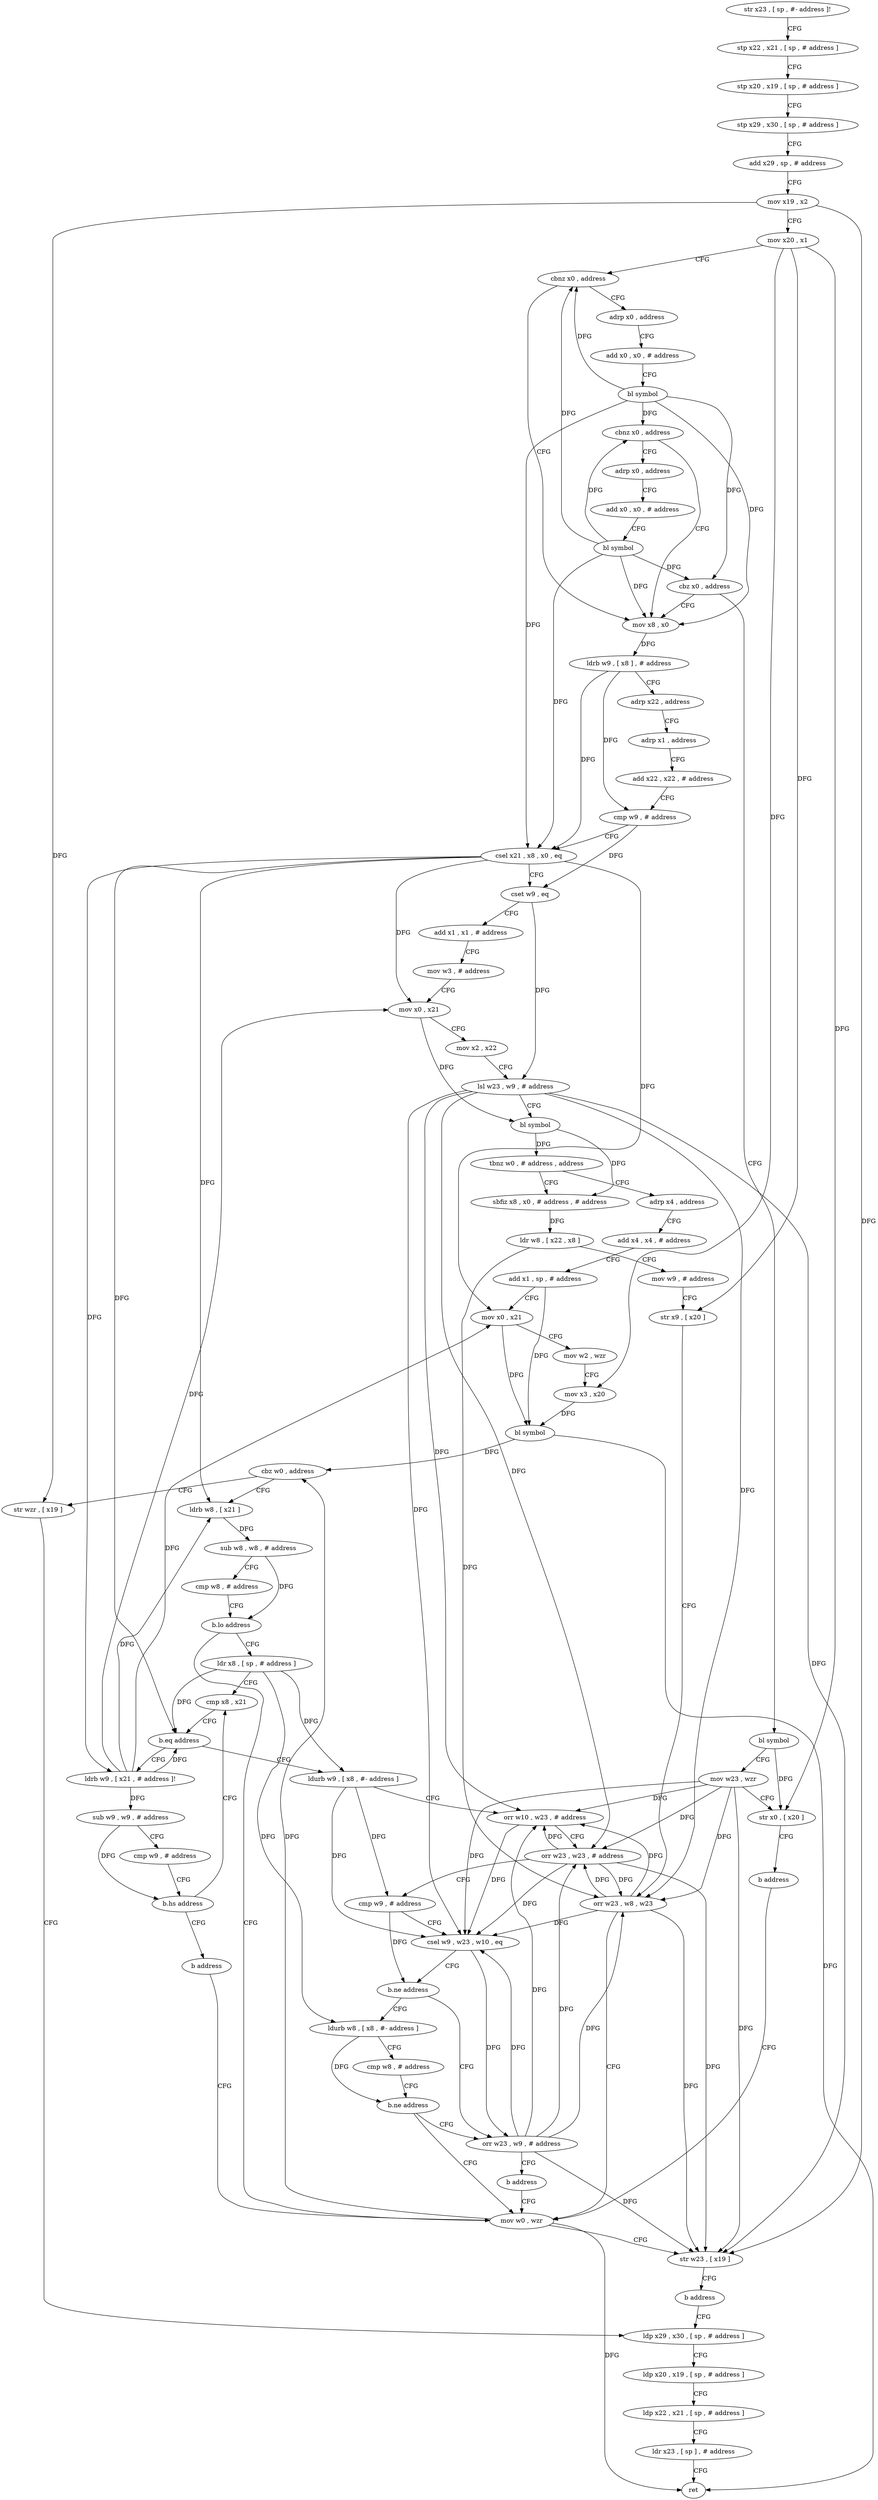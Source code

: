 digraph "func" {
"4271176" [label = "str x23 , [ sp , #- address ]!" ]
"4271180" [label = "stp x22 , x21 , [ sp , # address ]" ]
"4271184" [label = "stp x20 , x19 , [ sp , # address ]" ]
"4271188" [label = "stp x29 , x30 , [ sp , # address ]" ]
"4271192" [label = "add x29 , sp , # address" ]
"4271196" [label = "mov x19 , x2" ]
"4271200" [label = "mov x20 , x1" ]
"4271204" [label = "cbnz x0 , address" ]
"4271240" [label = "mov x8 , x0" ]
"4271208" [label = "adrp x0 , address" ]
"4271244" [label = "ldrb w9 , [ x8 ] , # address" ]
"4271248" [label = "adrp x22 , address" ]
"4271252" [label = "adrp x1 , address" ]
"4271256" [label = "add x22 , x22 , # address" ]
"4271260" [label = "cmp w9 , # address" ]
"4271264" [label = "csel x21 , x8 , x0 , eq" ]
"4271268" [label = "cset w9 , eq" ]
"4271272" [label = "add x1 , x1 , # address" ]
"4271276" [label = "mov w3 , # address" ]
"4271280" [label = "mov x0 , x21" ]
"4271284" [label = "mov x2 , x22" ]
"4271288" [label = "lsl w23 , w9 , # address" ]
"4271292" [label = "bl symbol" ]
"4271296" [label = "tbnz w0 , # address , address" ]
"4271332" [label = "adrp x4 , address" ]
"4271300" [label = "sbfiz x8 , x0 , # address , # address" ]
"4271212" [label = "add x0 , x0 , # address" ]
"4271216" [label = "bl symbol" ]
"4271220" [label = "cbnz x0 , address" ]
"4271224" [label = "adrp x0 , address" ]
"4271336" [label = "add x4 , x4 , # address" ]
"4271340" [label = "add x1 , sp , # address" ]
"4271344" [label = "mov x0 , x21" ]
"4271348" [label = "mov w2 , wzr" ]
"4271352" [label = "mov x3 , x20" ]
"4271356" [label = "bl symbol" ]
"4271360" [label = "cbz w0 , address" ]
"4271388" [label = "ldrb w8 , [ x21 ]" ]
"4271364" [label = "str wzr , [ x19 ]" ]
"4271304" [label = "ldr w8 , [ x22 , x8 ]" ]
"4271308" [label = "mov w9 , # address" ]
"4271312" [label = "str x9 , [ x20 ]" ]
"4271316" [label = "orr w23 , w8 , w23" ]
"4271320" [label = "mov w0 , wzr" ]
"4271228" [label = "add x0 , x0 , # address" ]
"4271232" [label = "bl symbol" ]
"4271236" [label = "cbz x0 , address" ]
"4271436" [label = "bl symbol" ]
"4271392" [label = "sub w8 , w8 , # address" ]
"4271396" [label = "cmp w8 , # address" ]
"4271400" [label = "b.lo address" ]
"4271404" [label = "ldr x8 , [ sp , # address ]" ]
"4271368" [label = "ldp x29 , x30 , [ sp , # address ]" ]
"4271372" [label = "ldp x20 , x19 , [ sp , # address ]" ]
"4271376" [label = "ldp x22 , x21 , [ sp , # address ]" ]
"4271380" [label = "ldr x23 , [ sp ] , # address" ]
"4271384" [label = "ret" ]
"4271440" [label = "mov w23 , wzr" ]
"4271444" [label = "str x0 , [ x20 ]" ]
"4271448" [label = "b address" ]
"4271324" [label = "str w23 , [ x19 ]" ]
"4271328" [label = "b address" ]
"4271408" [label = "cmp x8 , x21" ]
"4271452" [label = "ldurb w9 , [ x8 , #- address ]" ]
"4271456" [label = "orr w10 , w23 , # address" ]
"4271460" [label = "orr w23 , w23 , # address" ]
"4271464" [label = "cmp w9 , # address" ]
"4271468" [label = "csel w9 , w23 , w10 , eq" ]
"4271472" [label = "b.ne address" ]
"4271488" [label = "orr w23 , w9 , # address" ]
"4271476" [label = "ldurb w8 , [ x8 , #- address ]" ]
"4271416" [label = "ldrb w9 , [ x21 , # address ]!" ]
"4271420" [label = "sub w9 , w9 , # address" ]
"4271424" [label = "cmp w9 , # address" ]
"4271428" [label = "b.hs address" ]
"4271432" [label = "b address" ]
"4271492" [label = "b address" ]
"4271480" [label = "cmp w8 , # address" ]
"4271484" [label = "b.ne address" ]
"4271412" [label = "b.eq address" ]
"4271176" -> "4271180" [ label = "CFG" ]
"4271180" -> "4271184" [ label = "CFG" ]
"4271184" -> "4271188" [ label = "CFG" ]
"4271188" -> "4271192" [ label = "CFG" ]
"4271192" -> "4271196" [ label = "CFG" ]
"4271196" -> "4271200" [ label = "CFG" ]
"4271196" -> "4271324" [ label = "DFG" ]
"4271196" -> "4271364" [ label = "DFG" ]
"4271200" -> "4271204" [ label = "CFG" ]
"4271200" -> "4271444" [ label = "DFG" ]
"4271200" -> "4271352" [ label = "DFG" ]
"4271200" -> "4271312" [ label = "DFG" ]
"4271204" -> "4271240" [ label = "CFG" ]
"4271204" -> "4271208" [ label = "CFG" ]
"4271240" -> "4271244" [ label = "DFG" ]
"4271208" -> "4271212" [ label = "CFG" ]
"4271244" -> "4271248" [ label = "CFG" ]
"4271244" -> "4271260" [ label = "DFG" ]
"4271244" -> "4271264" [ label = "DFG" ]
"4271248" -> "4271252" [ label = "CFG" ]
"4271252" -> "4271256" [ label = "CFG" ]
"4271256" -> "4271260" [ label = "CFG" ]
"4271260" -> "4271264" [ label = "CFG" ]
"4271260" -> "4271268" [ label = "DFG" ]
"4271264" -> "4271268" [ label = "CFG" ]
"4271264" -> "4271280" [ label = "DFG" ]
"4271264" -> "4271344" [ label = "DFG" ]
"4271264" -> "4271388" [ label = "DFG" ]
"4271264" -> "4271412" [ label = "DFG" ]
"4271264" -> "4271416" [ label = "DFG" ]
"4271268" -> "4271272" [ label = "CFG" ]
"4271268" -> "4271288" [ label = "DFG" ]
"4271272" -> "4271276" [ label = "CFG" ]
"4271276" -> "4271280" [ label = "CFG" ]
"4271280" -> "4271284" [ label = "CFG" ]
"4271280" -> "4271292" [ label = "DFG" ]
"4271284" -> "4271288" [ label = "CFG" ]
"4271288" -> "4271292" [ label = "CFG" ]
"4271288" -> "4271324" [ label = "DFG" ]
"4271288" -> "4271316" [ label = "DFG" ]
"4271288" -> "4271456" [ label = "DFG" ]
"4271288" -> "4271460" [ label = "DFG" ]
"4271288" -> "4271468" [ label = "DFG" ]
"4271292" -> "4271296" [ label = "DFG" ]
"4271292" -> "4271300" [ label = "DFG" ]
"4271296" -> "4271332" [ label = "CFG" ]
"4271296" -> "4271300" [ label = "CFG" ]
"4271332" -> "4271336" [ label = "CFG" ]
"4271300" -> "4271304" [ label = "DFG" ]
"4271212" -> "4271216" [ label = "CFG" ]
"4271216" -> "4271220" [ label = "DFG" ]
"4271216" -> "4271204" [ label = "DFG" ]
"4271216" -> "4271240" [ label = "DFG" ]
"4271216" -> "4271264" [ label = "DFG" ]
"4271216" -> "4271236" [ label = "DFG" ]
"4271220" -> "4271240" [ label = "CFG" ]
"4271220" -> "4271224" [ label = "CFG" ]
"4271224" -> "4271228" [ label = "CFG" ]
"4271336" -> "4271340" [ label = "CFG" ]
"4271340" -> "4271344" [ label = "CFG" ]
"4271340" -> "4271356" [ label = "DFG" ]
"4271344" -> "4271348" [ label = "CFG" ]
"4271344" -> "4271356" [ label = "DFG" ]
"4271348" -> "4271352" [ label = "CFG" ]
"4271352" -> "4271356" [ label = "DFG" ]
"4271356" -> "4271360" [ label = "DFG" ]
"4271356" -> "4271384" [ label = "DFG" ]
"4271360" -> "4271388" [ label = "CFG" ]
"4271360" -> "4271364" [ label = "CFG" ]
"4271388" -> "4271392" [ label = "DFG" ]
"4271364" -> "4271368" [ label = "CFG" ]
"4271304" -> "4271308" [ label = "CFG" ]
"4271304" -> "4271316" [ label = "DFG" ]
"4271308" -> "4271312" [ label = "CFG" ]
"4271312" -> "4271316" [ label = "CFG" ]
"4271316" -> "4271320" [ label = "CFG" ]
"4271316" -> "4271324" [ label = "DFG" ]
"4271316" -> "4271456" [ label = "DFG" ]
"4271316" -> "4271460" [ label = "DFG" ]
"4271316" -> "4271468" [ label = "DFG" ]
"4271320" -> "4271324" [ label = "CFG" ]
"4271320" -> "4271384" [ label = "DFG" ]
"4271320" -> "4271360" [ label = "DFG" ]
"4271228" -> "4271232" [ label = "CFG" ]
"4271232" -> "4271236" [ label = "DFG" ]
"4271232" -> "4271204" [ label = "DFG" ]
"4271232" -> "4271240" [ label = "DFG" ]
"4271232" -> "4271220" [ label = "DFG" ]
"4271232" -> "4271264" [ label = "DFG" ]
"4271236" -> "4271436" [ label = "CFG" ]
"4271236" -> "4271240" [ label = "CFG" ]
"4271436" -> "4271440" [ label = "CFG" ]
"4271436" -> "4271444" [ label = "DFG" ]
"4271392" -> "4271396" [ label = "CFG" ]
"4271392" -> "4271400" [ label = "DFG" ]
"4271396" -> "4271400" [ label = "CFG" ]
"4271400" -> "4271320" [ label = "CFG" ]
"4271400" -> "4271404" [ label = "CFG" ]
"4271404" -> "4271408" [ label = "CFG" ]
"4271404" -> "4271412" [ label = "DFG" ]
"4271404" -> "4271452" [ label = "DFG" ]
"4271404" -> "4271476" [ label = "DFG" ]
"4271368" -> "4271372" [ label = "CFG" ]
"4271372" -> "4271376" [ label = "CFG" ]
"4271376" -> "4271380" [ label = "CFG" ]
"4271380" -> "4271384" [ label = "CFG" ]
"4271440" -> "4271444" [ label = "CFG" ]
"4271440" -> "4271324" [ label = "DFG" ]
"4271440" -> "4271316" [ label = "DFG" ]
"4271440" -> "4271456" [ label = "DFG" ]
"4271440" -> "4271460" [ label = "DFG" ]
"4271440" -> "4271468" [ label = "DFG" ]
"4271444" -> "4271448" [ label = "CFG" ]
"4271448" -> "4271320" [ label = "CFG" ]
"4271324" -> "4271328" [ label = "CFG" ]
"4271328" -> "4271368" [ label = "CFG" ]
"4271408" -> "4271412" [ label = "CFG" ]
"4271452" -> "4271456" [ label = "CFG" ]
"4271452" -> "4271464" [ label = "DFG" ]
"4271452" -> "4271468" [ label = "DFG" ]
"4271456" -> "4271460" [ label = "CFG" ]
"4271456" -> "4271468" [ label = "DFG" ]
"4271460" -> "4271464" [ label = "CFG" ]
"4271460" -> "4271324" [ label = "DFG" ]
"4271460" -> "4271316" [ label = "DFG" ]
"4271460" -> "4271456" [ label = "DFG" ]
"4271460" -> "4271468" [ label = "DFG" ]
"4271464" -> "4271468" [ label = "CFG" ]
"4271464" -> "4271472" [ label = "DFG" ]
"4271468" -> "4271472" [ label = "CFG" ]
"4271468" -> "4271488" [ label = "DFG" ]
"4271472" -> "4271488" [ label = "CFG" ]
"4271472" -> "4271476" [ label = "CFG" ]
"4271488" -> "4271492" [ label = "CFG" ]
"4271488" -> "4271324" [ label = "DFG" ]
"4271488" -> "4271316" [ label = "DFG" ]
"4271488" -> "4271456" [ label = "DFG" ]
"4271488" -> "4271460" [ label = "DFG" ]
"4271488" -> "4271468" [ label = "DFG" ]
"4271476" -> "4271480" [ label = "CFG" ]
"4271476" -> "4271484" [ label = "DFG" ]
"4271416" -> "4271420" [ label = "DFG" ]
"4271416" -> "4271280" [ label = "DFG" ]
"4271416" -> "4271344" [ label = "DFG" ]
"4271416" -> "4271388" [ label = "DFG" ]
"4271416" -> "4271412" [ label = "DFG" ]
"4271420" -> "4271424" [ label = "CFG" ]
"4271420" -> "4271428" [ label = "DFG" ]
"4271424" -> "4271428" [ label = "CFG" ]
"4271428" -> "4271408" [ label = "CFG" ]
"4271428" -> "4271432" [ label = "CFG" ]
"4271432" -> "4271320" [ label = "CFG" ]
"4271492" -> "4271320" [ label = "CFG" ]
"4271480" -> "4271484" [ label = "CFG" ]
"4271484" -> "4271320" [ label = "CFG" ]
"4271484" -> "4271488" [ label = "CFG" ]
"4271412" -> "4271452" [ label = "CFG" ]
"4271412" -> "4271416" [ label = "CFG" ]
}
